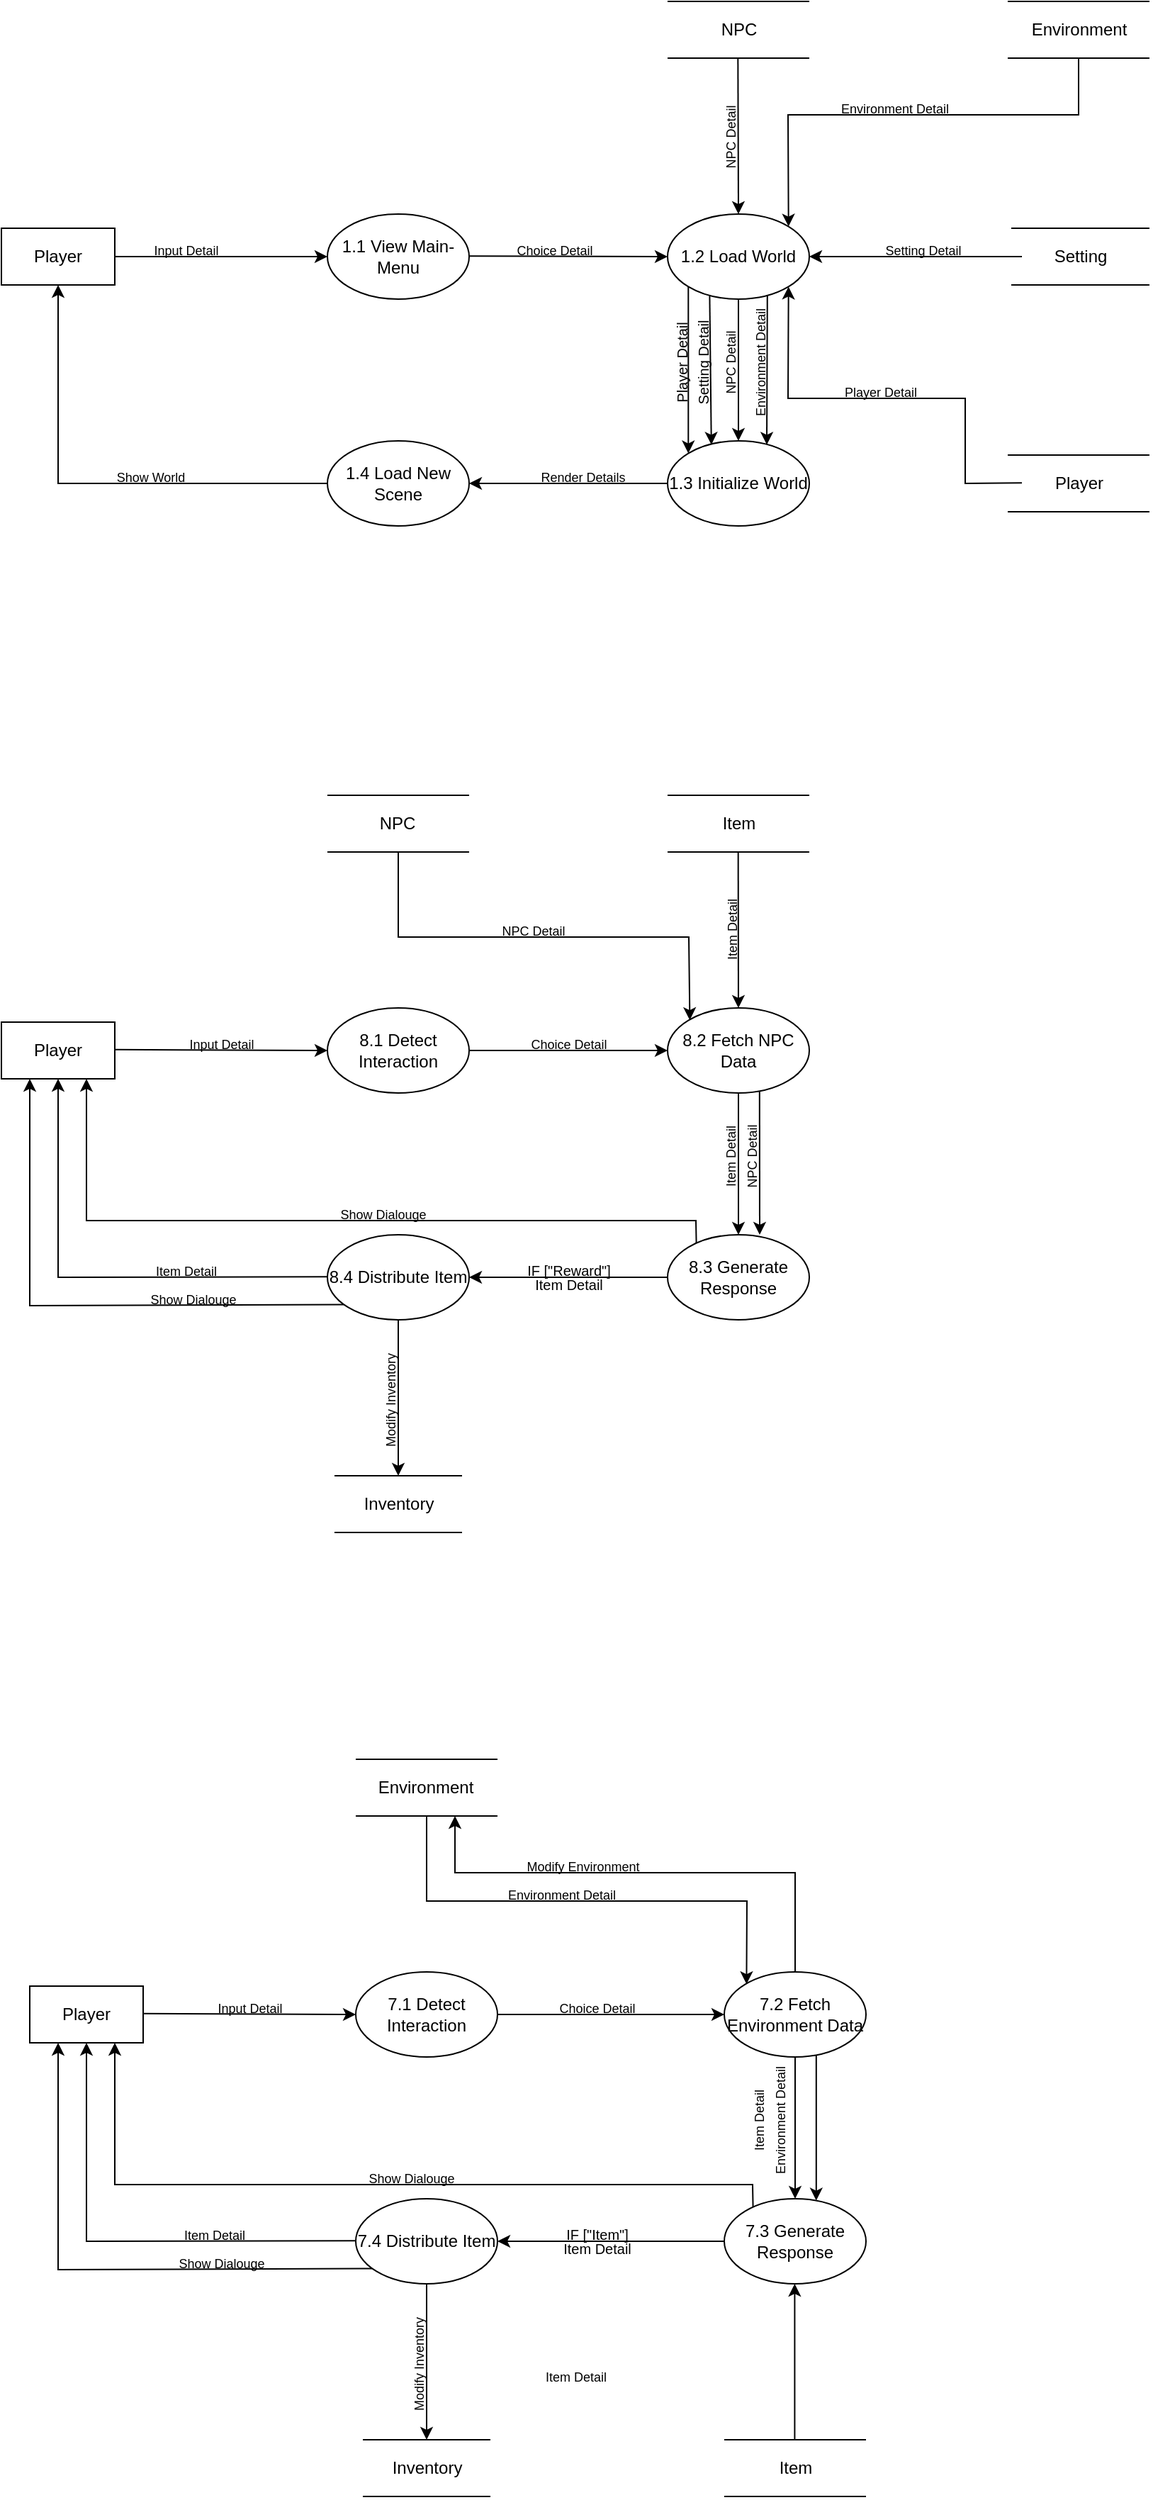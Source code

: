 <mxfile version="25.0.3">
  <diagram name="Page-1" id="H0CacbG_EedihhDtu6hH">
    <mxGraphModel dx="764" dy="408" grid="1" gridSize="10" guides="1" tooltips="1" connect="1" arrows="1" fold="1" page="1" pageScale="1" pageWidth="827" pageHeight="1169" math="0" shadow="0">
      <root>
        <mxCell id="0" />
        <mxCell id="1" parent="0" />
        <mxCell id="mNukyWY0nVPuf0ZmyYI_-1" value="1.1 View Main-Menu" style="ellipse;whiteSpace=wrap;html=1;" vertex="1" parent="1">
          <mxGeometry x="230" y="150" width="100" height="60" as="geometry" />
        </mxCell>
        <mxCell id="mNukyWY0nVPuf0ZmyYI_-2" value="Player" style="rounded=0;whiteSpace=wrap;html=1;" vertex="1" parent="1">
          <mxGeometry y="160" width="80" height="40" as="geometry" />
        </mxCell>
        <mxCell id="mNukyWY0nVPuf0ZmyYI_-3" value="1.2 Load World" style="ellipse;whiteSpace=wrap;html=1;" vertex="1" parent="1">
          <mxGeometry x="470" y="150" width="100" height="60" as="geometry" />
        </mxCell>
        <mxCell id="mNukyWY0nVPuf0ZmyYI_-4" value="1.4 Load New Scene" style="ellipse;whiteSpace=wrap;html=1;" vertex="1" parent="1">
          <mxGeometry x="230" y="310" width="100" height="60" as="geometry" />
        </mxCell>
        <mxCell id="mNukyWY0nVPuf0ZmyYI_-5" value="1.3 Initialize World" style="ellipse;whiteSpace=wrap;html=1;" vertex="1" parent="1">
          <mxGeometry x="470" y="310" width="100" height="60" as="geometry" />
        </mxCell>
        <mxCell id="mNukyWY0nVPuf0ZmyYI_-7" value="" style="endArrow=classic;html=1;rounded=0;entryX=0;entryY=0.5;entryDx=0;entryDy=0;exitX=1;exitY=0.5;exitDx=0;exitDy=0;" edge="1" parent="1" source="mNukyWY0nVPuf0ZmyYI_-2" target="mNukyWY0nVPuf0ZmyYI_-1">
          <mxGeometry width="50" height="50" relative="1" as="geometry">
            <mxPoint x="120" y="180" as="sourcePoint" />
            <mxPoint x="170" y="130" as="targetPoint" />
          </mxGeometry>
        </mxCell>
        <mxCell id="mNukyWY0nVPuf0ZmyYI_-8" value="" style="endArrow=classic;html=1;rounded=0;entryX=0;entryY=0.5;entryDx=0;entryDy=0;" edge="1" parent="1" target="mNukyWY0nVPuf0ZmyYI_-3">
          <mxGeometry width="50" height="50" relative="1" as="geometry">
            <mxPoint x="330" y="179.58" as="sourcePoint" />
            <mxPoint x="400" y="179.58" as="targetPoint" />
          </mxGeometry>
        </mxCell>
        <mxCell id="mNukyWY0nVPuf0ZmyYI_-9" value="" style="endArrow=classic;html=1;rounded=0;entryX=0.5;entryY=0;entryDx=0;entryDy=0;exitX=0.5;exitY=1;exitDx=0;exitDy=0;" edge="1" parent="1" source="mNukyWY0nVPuf0ZmyYI_-3" target="mNukyWY0nVPuf0ZmyYI_-5">
          <mxGeometry width="50" height="50" relative="1" as="geometry">
            <mxPoint x="510" y="280" as="sourcePoint" />
            <mxPoint x="650" y="280.42" as="targetPoint" />
          </mxGeometry>
        </mxCell>
        <mxCell id="mNukyWY0nVPuf0ZmyYI_-10" value="" style="endArrow=classic;html=1;rounded=0;entryX=1;entryY=0.5;entryDx=0;entryDy=0;exitX=0;exitY=0.5;exitDx=0;exitDy=0;" edge="1" parent="1" source="mNukyWY0nVPuf0ZmyYI_-5" target="mNukyWY0nVPuf0ZmyYI_-4">
          <mxGeometry width="50" height="50" relative="1" as="geometry">
            <mxPoint x="530" y="220" as="sourcePoint" />
            <mxPoint x="530" y="330" as="targetPoint" />
          </mxGeometry>
        </mxCell>
        <mxCell id="mNukyWY0nVPuf0ZmyYI_-11" value="8.1 Detect Interaction" style="ellipse;whiteSpace=wrap;html=1;" vertex="1" parent="1">
          <mxGeometry x="230" y="710" width="100" height="60" as="geometry" />
        </mxCell>
        <mxCell id="mNukyWY0nVPuf0ZmyYI_-12" value="8.2 Fetch NPC Data" style="ellipse;whiteSpace=wrap;html=1;" vertex="1" parent="1">
          <mxGeometry x="470" y="710" width="100" height="60" as="geometry" />
        </mxCell>
        <mxCell id="mNukyWY0nVPuf0ZmyYI_-13" value="8.3 Generate Response" style="ellipse;whiteSpace=wrap;html=1;" vertex="1" parent="1">
          <mxGeometry x="470" y="870" width="100" height="60" as="geometry" />
        </mxCell>
        <mxCell id="mNukyWY0nVPuf0ZmyYI_-14" value="8.4 Distribute Item" style="ellipse;whiteSpace=wrap;html=1;" vertex="1" parent="1">
          <mxGeometry x="230" y="870" width="100" height="60" as="geometry" />
        </mxCell>
        <mxCell id="mNukyWY0nVPuf0ZmyYI_-15" value="" style="endArrow=classic;html=1;rounded=0;entryX=0;entryY=0.5;entryDx=0;entryDy=0;" edge="1" parent="1" target="mNukyWY0nVPuf0ZmyYI_-12">
          <mxGeometry width="50" height="50" relative="1" as="geometry">
            <mxPoint x="330" y="740" as="sourcePoint" />
            <mxPoint x="380" y="690" as="targetPoint" />
          </mxGeometry>
        </mxCell>
        <mxCell id="mNukyWY0nVPuf0ZmyYI_-16" value="" style="endArrow=classic;html=1;rounded=0;entryX=1;entryY=0.5;entryDx=0;entryDy=0;exitX=0;exitY=0.5;exitDx=0;exitDy=0;" edge="1" parent="1" source="mNukyWY0nVPuf0ZmyYI_-13" target="mNukyWY0nVPuf0ZmyYI_-14">
          <mxGeometry width="50" height="50" relative="1" as="geometry">
            <mxPoint x="340" y="750" as="sourcePoint" />
            <mxPoint x="480" y="750" as="targetPoint" />
          </mxGeometry>
        </mxCell>
        <mxCell id="mNukyWY0nVPuf0ZmyYI_-17" value="" style="endArrow=classic;html=1;rounded=0;entryX=0.5;entryY=0;entryDx=0;entryDy=0;exitX=0.5;exitY=1;exitDx=0;exitDy=0;" edge="1" parent="1" source="mNukyWY0nVPuf0ZmyYI_-12" target="mNukyWY0nVPuf0ZmyYI_-13">
          <mxGeometry width="50" height="50" relative="1" as="geometry">
            <mxPoint x="480" y="910" as="sourcePoint" />
            <mxPoint x="340" y="910" as="targetPoint" />
          </mxGeometry>
        </mxCell>
        <mxCell id="mNukyWY0nVPuf0ZmyYI_-18" value="Player" style="rounded=0;whiteSpace=wrap;html=1;" vertex="1" parent="1">
          <mxGeometry y="720" width="80" height="40" as="geometry" />
        </mxCell>
        <mxCell id="mNukyWY0nVPuf0ZmyYI_-19" value="" style="endArrow=classic;html=1;rounded=0;entryX=0;entryY=0.5;entryDx=0;entryDy=0;exitX=1;exitY=0.5;exitDx=0;exitDy=0;" edge="1" parent="1" target="mNukyWY0nVPuf0ZmyYI_-11">
          <mxGeometry width="50" height="50" relative="1" as="geometry">
            <mxPoint x="80" y="739.41" as="sourcePoint" />
            <mxPoint x="190" y="739.41" as="targetPoint" />
          </mxGeometry>
        </mxCell>
        <mxCell id="mNukyWY0nVPuf0ZmyYI_-33" value="" style="group" vertex="1" connectable="0" parent="1">
          <mxGeometry x="712.5" y="160" width="97.5" height="40" as="geometry" />
        </mxCell>
        <mxCell id="mNukyWY0nVPuf0ZmyYI_-34" value="" style="endArrow=none;html=1;rounded=0;movable=1;resizable=1;rotatable=1;deletable=1;editable=1;locked=0;connectable=1;" edge="1" parent="mNukyWY0nVPuf0ZmyYI_-33">
          <mxGeometry width="50" height="50" relative="1" as="geometry">
            <mxPoint as="sourcePoint" />
            <mxPoint x="97.5" as="targetPoint" />
          </mxGeometry>
        </mxCell>
        <mxCell id="mNukyWY0nVPuf0ZmyYI_-35" value="" style="endArrow=none;html=1;rounded=0;movable=1;resizable=1;rotatable=1;deletable=1;editable=1;locked=0;connectable=1;" edge="1" parent="mNukyWY0nVPuf0ZmyYI_-33">
          <mxGeometry width="50" height="50" relative="1" as="geometry">
            <mxPoint y="40" as="sourcePoint" />
            <mxPoint x="97.5" y="40" as="targetPoint" />
          </mxGeometry>
        </mxCell>
        <mxCell id="mNukyWY0nVPuf0ZmyYI_-36" value="Setting" style="text;html=1;align=center;verticalAlign=middle;resizable=1;points=[];autosize=1;strokeColor=none;fillColor=none;movable=1;rotatable=1;deletable=1;editable=1;locked=0;connectable=1;" vertex="1" parent="mNukyWY0nVPuf0ZmyYI_-33">
          <mxGeometry x="17.704" y="5" width="61.579" height="30" as="geometry" />
        </mxCell>
        <mxCell id="mNukyWY0nVPuf0ZmyYI_-37" value="" style="endArrow=classic;html=1;rounded=0;entryX=1;entryY=0.5;entryDx=0;entryDy=0;" edge="1" parent="1" target="mNukyWY0nVPuf0ZmyYI_-3">
          <mxGeometry width="50" height="50" relative="1" as="geometry">
            <mxPoint x="720" y="180" as="sourcePoint" />
            <mxPoint x="740" y="230.5" as="targetPoint" />
          </mxGeometry>
        </mxCell>
        <mxCell id="mNukyWY0nVPuf0ZmyYI_-38" value="" style="group" vertex="1" connectable="0" parent="1">
          <mxGeometry x="470" width="100" height="40" as="geometry" />
        </mxCell>
        <mxCell id="mNukyWY0nVPuf0ZmyYI_-39" value="" style="endArrow=none;html=1;rounded=0;movable=1;resizable=1;rotatable=1;deletable=1;editable=1;locked=0;connectable=1;" edge="1" parent="mNukyWY0nVPuf0ZmyYI_-38">
          <mxGeometry width="50" height="50" relative="1" as="geometry">
            <mxPoint as="sourcePoint" />
            <mxPoint x="100" as="targetPoint" />
          </mxGeometry>
        </mxCell>
        <mxCell id="mNukyWY0nVPuf0ZmyYI_-40" value="" style="endArrow=none;html=1;rounded=0;movable=1;resizable=1;rotatable=1;deletable=1;editable=1;locked=0;connectable=1;" edge="1" parent="mNukyWY0nVPuf0ZmyYI_-38">
          <mxGeometry width="50" height="50" relative="1" as="geometry">
            <mxPoint y="40" as="sourcePoint" />
            <mxPoint x="100" y="40" as="targetPoint" />
          </mxGeometry>
        </mxCell>
        <mxCell id="mNukyWY0nVPuf0ZmyYI_-41" value="NPC" style="text;html=1;align=center;verticalAlign=middle;resizable=1;points=[];autosize=1;strokeColor=none;fillColor=none;movable=1;rotatable=1;deletable=1;editable=1;locked=0;connectable=1;" vertex="1" parent="mNukyWY0nVPuf0ZmyYI_-38">
          <mxGeometry x="23.421" y="5" width="52.632" height="30" as="geometry" />
        </mxCell>
        <mxCell id="mNukyWY0nVPuf0ZmyYI_-42" value="" style="endArrow=classic;html=1;rounded=0;entryX=0.5;entryY=0;entryDx=0;entryDy=0;exitX=0.5;exitY=1;exitDx=0;exitDy=0;" edge="1" parent="1" target="mNukyWY0nVPuf0ZmyYI_-3">
          <mxGeometry width="50" height="50" relative="1" as="geometry">
            <mxPoint x="519.66" y="40" as="sourcePoint" />
            <mxPoint x="519.66" y="140" as="targetPoint" />
          </mxGeometry>
        </mxCell>
        <mxCell id="mNukyWY0nVPuf0ZmyYI_-43" value="" style="group" vertex="1" connectable="0" parent="1">
          <mxGeometry x="710" width="100" height="40" as="geometry" />
        </mxCell>
        <mxCell id="mNukyWY0nVPuf0ZmyYI_-44" value="" style="endArrow=none;html=1;rounded=0;movable=1;resizable=1;rotatable=1;deletable=1;editable=1;locked=0;connectable=1;" edge="1" parent="mNukyWY0nVPuf0ZmyYI_-43">
          <mxGeometry width="50" height="50" relative="1" as="geometry">
            <mxPoint as="sourcePoint" />
            <mxPoint x="100" as="targetPoint" />
          </mxGeometry>
        </mxCell>
        <mxCell id="mNukyWY0nVPuf0ZmyYI_-45" value="" style="endArrow=none;html=1;rounded=0;movable=1;resizable=1;rotatable=1;deletable=1;editable=1;locked=0;connectable=1;" edge="1" parent="mNukyWY0nVPuf0ZmyYI_-43">
          <mxGeometry width="50" height="50" relative="1" as="geometry">
            <mxPoint y="40" as="sourcePoint" />
            <mxPoint x="100" y="40" as="targetPoint" />
          </mxGeometry>
        </mxCell>
        <mxCell id="mNukyWY0nVPuf0ZmyYI_-46" value="Environment" style="text;html=1;align=center;verticalAlign=middle;resizable=1;points=[];autosize=1;strokeColor=none;fillColor=none;movable=1;rotatable=1;deletable=1;editable=1;locked=0;connectable=1;" vertex="1" parent="mNukyWY0nVPuf0ZmyYI_-43">
          <mxGeometry x="2.368" y="5" width="94.737" height="30" as="geometry" />
        </mxCell>
        <mxCell id="mNukyWY0nVPuf0ZmyYI_-47" value="" style="endArrow=classic;html=1;rounded=0;entryX=1;entryY=0;entryDx=0;entryDy=0;" edge="1" parent="1" target="mNukyWY0nVPuf0ZmyYI_-3">
          <mxGeometry width="50" height="50" relative="1" as="geometry">
            <mxPoint x="760" y="40" as="sourcePoint" />
            <mxPoint x="650.34" y="160" as="targetPoint" />
            <Array as="points">
              <mxPoint x="760" y="80" />
              <mxPoint x="555" y="80" />
            </Array>
          </mxGeometry>
        </mxCell>
        <mxCell id="mNukyWY0nVPuf0ZmyYI_-48" value="" style="group" vertex="1" connectable="0" parent="1">
          <mxGeometry x="710" y="320" width="100" height="40" as="geometry" />
        </mxCell>
        <mxCell id="mNukyWY0nVPuf0ZmyYI_-49" value="" style="endArrow=none;html=1;rounded=0;movable=1;resizable=1;rotatable=1;deletable=1;editable=1;locked=0;connectable=1;" edge="1" parent="mNukyWY0nVPuf0ZmyYI_-48">
          <mxGeometry width="50" height="50" relative="1" as="geometry">
            <mxPoint as="sourcePoint" />
            <mxPoint x="100" as="targetPoint" />
          </mxGeometry>
        </mxCell>
        <mxCell id="mNukyWY0nVPuf0ZmyYI_-50" value="" style="endArrow=none;html=1;rounded=0;movable=1;resizable=1;rotatable=1;deletable=1;editable=1;locked=0;connectable=1;" edge="1" parent="mNukyWY0nVPuf0ZmyYI_-48">
          <mxGeometry width="50" height="50" relative="1" as="geometry">
            <mxPoint y="40" as="sourcePoint" />
            <mxPoint x="100" y="40" as="targetPoint" />
          </mxGeometry>
        </mxCell>
        <mxCell id="mNukyWY0nVPuf0ZmyYI_-51" value="Player" style="text;html=1;align=center;verticalAlign=middle;resizable=1;points=[];autosize=1;strokeColor=none;fillColor=none;movable=1;rotatable=1;deletable=1;editable=1;locked=0;connectable=1;" vertex="1" parent="mNukyWY0nVPuf0ZmyYI_-48">
          <mxGeometry x="18.158" y="5" width="63.158" height="30" as="geometry" />
        </mxCell>
        <mxCell id="mNukyWY0nVPuf0ZmyYI_-56" value="" style="endArrow=classic;html=1;rounded=0;entryX=1;entryY=1;entryDx=0;entryDy=0;" edge="1" parent="1" target="mNukyWY0nVPuf0ZmyYI_-3">
          <mxGeometry width="50" height="50" relative="1" as="geometry">
            <mxPoint x="720" y="339.57" as="sourcePoint" />
            <mxPoint x="570" y="339.57" as="targetPoint" />
            <Array as="points">
              <mxPoint x="680" y="340" />
              <mxPoint x="680" y="280" />
              <mxPoint x="555" y="280" />
            </Array>
          </mxGeometry>
        </mxCell>
        <mxCell id="mNukyWY0nVPuf0ZmyYI_-62" value="&lt;font style=&quot;font-size: 9px;&quot;&gt;Input Detail&lt;/font&gt;" style="text;html=1;align=center;verticalAlign=middle;resizable=0;points=[];autosize=1;strokeColor=none;fillColor=none;" vertex="1" parent="1">
          <mxGeometry x="95" y="160" width="70" height="30" as="geometry" />
        </mxCell>
        <mxCell id="mNukyWY0nVPuf0ZmyYI_-63" value="&lt;font style=&quot;font-size: 9px;&quot;&gt;Choice Detail&lt;/font&gt;" style="text;html=1;align=center;verticalAlign=middle;resizable=0;points=[];autosize=1;strokeColor=none;fillColor=none;" vertex="1" parent="1">
          <mxGeometry x="350" y="160" width="80" height="30" as="geometry" />
        </mxCell>
        <mxCell id="mNukyWY0nVPuf0ZmyYI_-65" value="&lt;font style=&quot;font-size: 9px;&quot;&gt;NPC Detail&lt;/font&gt;" style="text;html=1;align=center;verticalAlign=middle;resizable=0;points=[];autosize=1;strokeColor=none;fillColor=none;rotation=-90;" vertex="1" parent="1">
          <mxGeometry x="479" y="81" width="70" height="30" as="geometry" />
        </mxCell>
        <mxCell id="mNukyWY0nVPuf0ZmyYI_-66" value="&lt;font style=&quot;font-size: 9px;&quot;&gt;Environment Detail&lt;/font&gt;" style="text;html=1;align=center;verticalAlign=middle;resizable=0;points=[];autosize=1;strokeColor=none;fillColor=none;" vertex="1" parent="1">
          <mxGeometry x="580" y="60" width="100" height="30" as="geometry" />
        </mxCell>
        <mxCell id="mNukyWY0nVPuf0ZmyYI_-68" value="&lt;font style=&quot;font-size: 9px;&quot;&gt;Setting Detail&lt;/font&gt;" style="text;html=1;align=center;verticalAlign=middle;resizable=0;points=[];autosize=1;strokeColor=none;fillColor=none;" vertex="1" parent="1">
          <mxGeometry x="610" y="160" width="80" height="30" as="geometry" />
        </mxCell>
        <mxCell id="mNukyWY0nVPuf0ZmyYI_-69" value="&lt;font style=&quot;font-size: 9px;&quot;&gt;Player Detail&lt;/font&gt;" style="text;html=1;align=center;verticalAlign=middle;resizable=0;points=[];autosize=1;strokeColor=none;fillColor=none;" vertex="1" parent="1">
          <mxGeometry x="585" y="260" width="70" height="30" as="geometry" />
        </mxCell>
        <mxCell id="mNukyWY0nVPuf0ZmyYI_-71" value="&lt;font style=&quot;font-size: 9px;&quot;&gt;NPC Detail&lt;/font&gt;" style="text;html=1;align=center;verticalAlign=middle;resizable=0;points=[];autosize=1;strokeColor=none;fillColor=none;rotation=-90;" vertex="1" parent="1">
          <mxGeometry x="479" y="240" width="70" height="30" as="geometry" />
        </mxCell>
        <mxCell id="mNukyWY0nVPuf0ZmyYI_-72" value="" style="endArrow=classic;html=1;rounded=0;entryX=0.7;entryY=0.045;entryDx=0;entryDy=0;entryPerimeter=0;exitX=0.704;exitY=0.955;exitDx=0;exitDy=0;exitPerimeter=0;" edge="1" parent="1" source="mNukyWY0nVPuf0ZmyYI_-3" target="mNukyWY0nVPuf0ZmyYI_-5">
          <mxGeometry width="50" height="50" relative="1" as="geometry">
            <mxPoint x="540" y="210" as="sourcePoint" />
            <mxPoint x="540" y="310" as="targetPoint" />
          </mxGeometry>
        </mxCell>
        <mxCell id="mNukyWY0nVPuf0ZmyYI_-73" value="&lt;font style=&quot;font-size: 9px;&quot;&gt;Environment Detail&lt;/font&gt;" style="text;html=1;align=center;verticalAlign=middle;resizable=0;points=[];autosize=1;strokeColor=none;fillColor=none;rotation=-90;" vertex="1" parent="1">
          <mxGeometry x="485" y="240" width="100" height="30" as="geometry" />
        </mxCell>
        <mxCell id="mNukyWY0nVPuf0ZmyYI_-74" value="" style="endArrow=classic;html=1;rounded=0;exitX=0.297;exitY=0.962;exitDx=0;exitDy=0;exitPerimeter=0;entryX=0.309;entryY=0.045;entryDx=0;entryDy=0;entryPerimeter=0;" edge="1" parent="1" source="mNukyWY0nVPuf0ZmyYI_-3" target="mNukyWY0nVPuf0ZmyYI_-5">
          <mxGeometry width="50" height="50" relative="1" as="geometry">
            <mxPoint x="500" y="210" as="sourcePoint" />
            <mxPoint x="500" y="310" as="targetPoint" />
          </mxGeometry>
        </mxCell>
        <mxCell id="mNukyWY0nVPuf0ZmyYI_-75" value="&lt;font size=&quot;1&quot;&gt;Setting Detail&lt;/font&gt;" style="text;html=1;align=center;verticalAlign=middle;resizable=0;points=[];autosize=1;strokeColor=none;fillColor=none;rotation=-90;" vertex="1" parent="1">
          <mxGeometry x="455" y="240" width="80" height="30" as="geometry" />
        </mxCell>
        <mxCell id="mNukyWY0nVPuf0ZmyYI_-79" value="" style="endArrow=classic;html=1;rounded=0;exitX=0;exitY=1;exitDx=0;exitDy=0;entryX=0;entryY=0;entryDx=0;entryDy=0;" edge="1" parent="1" source="mNukyWY0nVPuf0ZmyYI_-3" target="mNukyWY0nVPuf0ZmyYI_-5">
          <mxGeometry width="50" height="50" relative="1" as="geometry">
            <mxPoint x="485" y="210" as="sourcePoint" />
            <mxPoint x="485" y="320" as="targetPoint" />
          </mxGeometry>
        </mxCell>
        <mxCell id="mNukyWY0nVPuf0ZmyYI_-82" value="&lt;font size=&quot;1&quot;&gt;Player Detail&lt;/font&gt;" style="text;html=1;align=center;verticalAlign=middle;resizable=0;points=[];autosize=1;strokeColor=none;fillColor=none;rotation=-90;" vertex="1" parent="1">
          <mxGeometry x="440" y="240" width="80" height="30" as="geometry" />
        </mxCell>
        <mxCell id="mNukyWY0nVPuf0ZmyYI_-83" value="" style="endArrow=classic;html=1;rounded=0;entryX=0.5;entryY=1;entryDx=0;entryDy=0;exitX=0;exitY=0.5;exitDx=0;exitDy=0;" edge="1" parent="1" source="mNukyWY0nVPuf0ZmyYI_-4" target="mNukyWY0nVPuf0ZmyYI_-2">
          <mxGeometry width="50" height="50" relative="1" as="geometry">
            <mxPoint x="190" y="339.58" as="sourcePoint" />
            <mxPoint x="50" y="339.58" as="targetPoint" />
            <Array as="points">
              <mxPoint x="40" y="340" />
            </Array>
          </mxGeometry>
        </mxCell>
        <mxCell id="mNukyWY0nVPuf0ZmyYI_-84" value="&lt;font style=&quot;font-size: 9px;&quot;&gt;Show World&lt;/font&gt;" style="text;html=1;align=center;verticalAlign=middle;resizable=0;points=[];autosize=1;strokeColor=none;fillColor=none;" vertex="1" parent="1">
          <mxGeometry x="70" y="320" width="70" height="30" as="geometry" />
        </mxCell>
        <mxCell id="mNukyWY0nVPuf0ZmyYI_-86" value="&lt;font style=&quot;font-size: 9px;&quot;&gt;Render Details&lt;/font&gt;" style="text;html=1;align=center;verticalAlign=middle;resizable=0;points=[];autosize=1;strokeColor=none;fillColor=none;" vertex="1" parent="1">
          <mxGeometry x="370" y="320" width="80" height="30" as="geometry" />
        </mxCell>
        <mxCell id="mNukyWY0nVPuf0ZmyYI_-87" value="" style="group" vertex="1" connectable="0" parent="1">
          <mxGeometry x="230" y="560" width="100" height="40" as="geometry" />
        </mxCell>
        <mxCell id="mNukyWY0nVPuf0ZmyYI_-88" value="" style="endArrow=none;html=1;rounded=0;movable=1;resizable=1;rotatable=1;deletable=1;editable=1;locked=0;connectable=1;" edge="1" parent="mNukyWY0nVPuf0ZmyYI_-87">
          <mxGeometry width="50" height="50" relative="1" as="geometry">
            <mxPoint as="sourcePoint" />
            <mxPoint x="100" as="targetPoint" />
          </mxGeometry>
        </mxCell>
        <mxCell id="mNukyWY0nVPuf0ZmyYI_-89" value="" style="endArrow=none;html=1;rounded=0;movable=1;resizable=1;rotatable=1;deletable=1;editable=1;locked=0;connectable=1;" edge="1" parent="mNukyWY0nVPuf0ZmyYI_-87">
          <mxGeometry width="50" height="50" relative="1" as="geometry">
            <mxPoint y="40" as="sourcePoint" />
            <mxPoint x="100" y="40" as="targetPoint" />
          </mxGeometry>
        </mxCell>
        <mxCell id="mNukyWY0nVPuf0ZmyYI_-90" value="NPC" style="text;html=1;align=center;verticalAlign=middle;resizable=1;points=[];autosize=1;strokeColor=none;fillColor=none;movable=1;rotatable=1;deletable=1;editable=1;locked=0;connectable=1;" vertex="1" parent="mNukyWY0nVPuf0ZmyYI_-87">
          <mxGeometry x="24.421" y="5" width="50" height="30" as="geometry" />
        </mxCell>
        <mxCell id="mNukyWY0nVPuf0ZmyYI_-91" value="" style="group" vertex="1" connectable="0" parent="1">
          <mxGeometry x="470" y="560" width="100" height="40" as="geometry" />
        </mxCell>
        <mxCell id="mNukyWY0nVPuf0ZmyYI_-92" value="" style="endArrow=none;html=1;rounded=0;movable=1;resizable=1;rotatable=1;deletable=1;editable=1;locked=0;connectable=1;" edge="1" parent="mNukyWY0nVPuf0ZmyYI_-91">
          <mxGeometry width="50" height="50" relative="1" as="geometry">
            <mxPoint as="sourcePoint" />
            <mxPoint x="100" as="targetPoint" />
          </mxGeometry>
        </mxCell>
        <mxCell id="mNukyWY0nVPuf0ZmyYI_-93" value="" style="endArrow=none;html=1;rounded=0;movable=1;resizable=1;rotatable=1;deletable=1;editable=1;locked=0;connectable=1;" edge="1" parent="mNukyWY0nVPuf0ZmyYI_-91">
          <mxGeometry width="50" height="50" relative="1" as="geometry">
            <mxPoint y="40" as="sourcePoint" />
            <mxPoint x="100" y="40" as="targetPoint" />
          </mxGeometry>
        </mxCell>
        <mxCell id="mNukyWY0nVPuf0ZmyYI_-94" value="Item" style="text;html=1;align=center;verticalAlign=middle;resizable=1;points=[];autosize=1;strokeColor=none;fillColor=none;movable=1;rotatable=1;deletable=1;editable=1;locked=0;connectable=1;" vertex="1" parent="mNukyWY0nVPuf0ZmyYI_-91">
          <mxGeometry x="23.421" y="5" width="52.632" height="30" as="geometry" />
        </mxCell>
        <mxCell id="mNukyWY0nVPuf0ZmyYI_-95" value="" style="group" vertex="1" connectable="0" parent="1">
          <mxGeometry x="235" y="1040" width="90" height="40" as="geometry" />
        </mxCell>
        <mxCell id="mNukyWY0nVPuf0ZmyYI_-96" value="" style="endArrow=none;html=1;rounded=0;movable=1;resizable=1;rotatable=1;deletable=1;editable=1;locked=0;connectable=1;" edge="1" parent="mNukyWY0nVPuf0ZmyYI_-95">
          <mxGeometry width="50" height="50" relative="1" as="geometry">
            <mxPoint as="sourcePoint" />
            <mxPoint x="90" as="targetPoint" />
          </mxGeometry>
        </mxCell>
        <mxCell id="mNukyWY0nVPuf0ZmyYI_-97" value="" style="endArrow=none;html=1;rounded=0;movable=1;resizable=1;rotatable=1;deletable=1;editable=1;locked=0;connectable=1;" edge="1" parent="mNukyWY0nVPuf0ZmyYI_-95">
          <mxGeometry width="50" height="50" relative="1" as="geometry">
            <mxPoint y="40" as="sourcePoint" />
            <mxPoint x="90" y="40" as="targetPoint" />
          </mxGeometry>
        </mxCell>
        <mxCell id="mNukyWY0nVPuf0ZmyYI_-98" value="Inventory" style="text;html=1;align=center;verticalAlign=middle;resizable=1;points=[];autosize=1;strokeColor=none;fillColor=none;movable=1;rotatable=1;deletable=1;editable=1;locked=0;connectable=1;" vertex="1" parent="mNukyWY0nVPuf0ZmyYI_-95">
          <mxGeometry x="10.079" y="5" width="70" height="30" as="geometry" />
        </mxCell>
        <mxCell id="mNukyWY0nVPuf0ZmyYI_-99" value="&lt;font style=&quot;font-size: 9px;&quot;&gt;Input Detail&lt;/font&gt;" style="text;html=1;align=center;verticalAlign=middle;resizable=0;points=[];autosize=1;strokeColor=none;fillColor=none;" vertex="1" parent="1">
          <mxGeometry x="120" y="720" width="70" height="30" as="geometry" />
        </mxCell>
        <mxCell id="mNukyWY0nVPuf0ZmyYI_-100" value="" style="endArrow=classic;html=1;rounded=0;entryX=0.157;entryY=0.143;entryDx=0;entryDy=0;entryPerimeter=0;" edge="1" parent="1" target="mNukyWY0nVPuf0ZmyYI_-12">
          <mxGeometry width="50" height="50" relative="1" as="geometry">
            <mxPoint x="280" y="600" as="sourcePoint" />
            <mxPoint x="490" y="710" as="targetPoint" />
            <Array as="points">
              <mxPoint x="280" y="660" />
              <mxPoint x="485" y="660" />
            </Array>
          </mxGeometry>
        </mxCell>
        <mxCell id="mNukyWY0nVPuf0ZmyYI_-101" value="" style="endArrow=classic;html=1;rounded=0;entryX=0.5;entryY=0;entryDx=0;entryDy=0;exitX=0.5;exitY=1;exitDx=0;exitDy=0;" edge="1" parent="1" target="mNukyWY0nVPuf0ZmyYI_-12">
          <mxGeometry width="50" height="50" relative="1" as="geometry">
            <mxPoint x="519.83" y="600" as="sourcePoint" />
            <mxPoint x="519.83" y="700" as="targetPoint" />
          </mxGeometry>
        </mxCell>
        <mxCell id="mNukyWY0nVPuf0ZmyYI_-102" value="&lt;font style=&quot;font-size: 9px;&quot;&gt;NPC Detail&lt;/font&gt;" style="text;html=1;align=center;verticalAlign=middle;resizable=0;points=[];autosize=1;strokeColor=none;fillColor=none;" vertex="1" parent="1">
          <mxGeometry x="340" y="640" width="70" height="30" as="geometry" />
        </mxCell>
        <mxCell id="mNukyWY0nVPuf0ZmyYI_-103" value="&lt;font style=&quot;font-size: 9px;&quot;&gt;Item Detail&lt;/font&gt;" style="text;html=1;align=center;verticalAlign=middle;resizable=0;points=[];autosize=1;strokeColor=none;fillColor=none;rotation=-90;" vertex="1" parent="1">
          <mxGeometry x="480" y="640" width="70" height="30" as="geometry" />
        </mxCell>
        <mxCell id="mNukyWY0nVPuf0ZmyYI_-108" value="" style="endArrow=classic;html=1;rounded=0;entryX=0.5;entryY=1;entryDx=0;entryDy=0;exitX=0;exitY=0.5;exitDx=0;exitDy=0;" edge="1" parent="1" target="mNukyWY0nVPuf0ZmyYI_-18">
          <mxGeometry width="50" height="50" relative="1" as="geometry">
            <mxPoint x="230" y="899.66" as="sourcePoint" />
            <mxPoint x="90" y="899.66" as="targetPoint" />
            <Array as="points">
              <mxPoint x="40" y="900" />
            </Array>
          </mxGeometry>
        </mxCell>
        <mxCell id="mNukyWY0nVPuf0ZmyYI_-110" value="&lt;font style=&quot;font-size: 9px;&quot;&gt;Choice Detail&lt;/font&gt;" style="text;html=1;align=center;verticalAlign=middle;resizable=0;points=[];autosize=1;strokeColor=none;fillColor=none;" vertex="1" parent="1">
          <mxGeometry x="360" y="720" width="80" height="30" as="geometry" />
        </mxCell>
        <mxCell id="mNukyWY0nVPuf0ZmyYI_-111" value="&lt;font style=&quot;font-size: 9px;&quot;&gt;Item Detail&lt;/font&gt;" style="text;html=1;align=center;verticalAlign=middle;resizable=0;points=[];autosize=1;strokeColor=none;fillColor=none;rotation=-90;" vertex="1" parent="1">
          <mxGeometry x="479" y="800" width="70" height="30" as="geometry" />
        </mxCell>
        <mxCell id="mNukyWY0nVPuf0ZmyYI_-112" value="" style="endArrow=classic;html=1;rounded=0;entryX=0.5;entryY=0;entryDx=0;entryDy=0;exitX=0.649;exitY=0.98;exitDx=0;exitDy=0;exitPerimeter=0;" edge="1" parent="1" source="mNukyWY0nVPuf0ZmyYI_-12">
          <mxGeometry width="50" height="50" relative="1" as="geometry">
            <mxPoint x="535" y="770" as="sourcePoint" />
            <mxPoint x="535" y="870" as="targetPoint" />
          </mxGeometry>
        </mxCell>
        <mxCell id="mNukyWY0nVPuf0ZmyYI_-113" value="&lt;font style=&quot;font-size: 9px;&quot;&gt;NPC Detail&lt;/font&gt;" style="text;html=1;align=center;verticalAlign=middle;resizable=0;points=[];autosize=1;strokeColor=none;fillColor=none;rotation=-90;" vertex="1" parent="1">
          <mxGeometry x="494" y="800" width="70" height="30" as="geometry" />
        </mxCell>
        <mxCell id="mNukyWY0nVPuf0ZmyYI_-114" value="&lt;font size=&quot;1&quot;&gt;IF [&quot;Reward&quot;]&lt;/font&gt;" style="text;html=1;align=center;verticalAlign=middle;resizable=0;points=[];autosize=1;strokeColor=none;fillColor=none;" vertex="1" parent="1">
          <mxGeometry x="360" y="880" width="80" height="30" as="geometry" />
        </mxCell>
        <mxCell id="mNukyWY0nVPuf0ZmyYI_-115" value="&lt;font style=&quot;font-size: 9px;&quot;&gt;Modify Inventory&lt;/font&gt;" style="text;html=1;align=center;verticalAlign=middle;resizable=0;points=[];autosize=1;strokeColor=none;fillColor=none;rotation=-90;" vertex="1" parent="1">
          <mxGeometry x="229" y="972" width="90" height="30" as="geometry" />
        </mxCell>
        <mxCell id="mNukyWY0nVPuf0ZmyYI_-116" value="&lt;font style=&quot;font-size: 9px;&quot;&gt;Item Detail&lt;/font&gt;" style="text;html=1;align=center;verticalAlign=middle;resizable=0;points=[];autosize=1;strokeColor=none;fillColor=none;" vertex="1" parent="1">
          <mxGeometry x="95" y="880" width="70" height="30" as="geometry" />
        </mxCell>
        <mxCell id="mNukyWY0nVPuf0ZmyYI_-117" value="" style="endArrow=classic;html=1;rounded=0;entryX=0.5;entryY=1;entryDx=0;entryDy=0;exitX=0.203;exitY=0.097;exitDx=0;exitDy=0;exitPerimeter=0;" edge="1" parent="1" source="mNukyWY0nVPuf0ZmyYI_-13">
          <mxGeometry width="50" height="50" relative="1" as="geometry">
            <mxPoint x="250" y="899.66" as="sourcePoint" />
            <mxPoint x="60" y="760" as="targetPoint" />
            <Array as="points">
              <mxPoint x="490" y="860" />
              <mxPoint x="60" y="860" />
            </Array>
          </mxGeometry>
        </mxCell>
        <mxCell id="mNukyWY0nVPuf0ZmyYI_-119" value="&lt;font style=&quot;font-size: 9px;&quot;&gt;Show Dialouge&lt;/font&gt;" style="text;html=1;align=center;verticalAlign=middle;resizable=0;points=[];autosize=1;strokeColor=none;fillColor=none;" vertex="1" parent="1">
          <mxGeometry x="229" y="840" width="80" height="30" as="geometry" />
        </mxCell>
        <mxCell id="mNukyWY0nVPuf0ZmyYI_-121" value="" style="endArrow=classic;html=1;rounded=0;entryX=0.25;entryY=1;entryDx=0;entryDy=0;exitX=0.114;exitY=0.821;exitDx=0;exitDy=0;exitPerimeter=0;" edge="1" parent="1" source="mNukyWY0nVPuf0ZmyYI_-14" target="mNukyWY0nVPuf0ZmyYI_-18">
          <mxGeometry width="50" height="50" relative="1" as="geometry">
            <mxPoint x="230" y="909.66" as="sourcePoint" />
            <mxPoint x="40" y="770" as="targetPoint" />
            <Array as="points">
              <mxPoint x="20" y="920" />
            </Array>
          </mxGeometry>
        </mxCell>
        <mxCell id="mNukyWY0nVPuf0ZmyYI_-122" value="&lt;font style=&quot;font-size: 9px;&quot;&gt;Show Dialouge&lt;/font&gt;" style="text;html=1;align=center;verticalAlign=middle;resizable=0;points=[];autosize=1;strokeColor=none;fillColor=none;" vertex="1" parent="1">
          <mxGeometry x="95" y="900" width="80" height="30" as="geometry" />
        </mxCell>
        <mxCell id="mNukyWY0nVPuf0ZmyYI_-123" value="" style="endArrow=classic;html=1;rounded=0;exitX=0.5;exitY=1;exitDx=0;exitDy=0;" edge="1" parent="1" source="mNukyWY0nVPuf0ZmyYI_-14">
          <mxGeometry width="50" height="50" relative="1" as="geometry">
            <mxPoint x="290" y="1050" as="sourcePoint" />
            <mxPoint x="280" y="1040" as="targetPoint" />
          </mxGeometry>
        </mxCell>
        <mxCell id="mNukyWY0nVPuf0ZmyYI_-124" value="&lt;font size=&quot;1&quot;&gt;Item Detail&lt;/font&gt;" style="text;html=1;align=center;verticalAlign=middle;resizable=0;points=[];autosize=1;strokeColor=none;fillColor=none;" vertex="1" parent="1">
          <mxGeometry x="365" y="890" width="70" height="30" as="geometry" />
        </mxCell>
        <mxCell id="mNukyWY0nVPuf0ZmyYI_-174" value="7.1 Detect Interaction" style="ellipse;whiteSpace=wrap;html=1;" vertex="1" parent="1">
          <mxGeometry x="250" y="1390" width="100" height="60" as="geometry" />
        </mxCell>
        <mxCell id="mNukyWY0nVPuf0ZmyYI_-175" value="7.2 Fetch Environment Data" style="ellipse;whiteSpace=wrap;html=1;" vertex="1" parent="1">
          <mxGeometry x="510" y="1390" width="100" height="60" as="geometry" />
        </mxCell>
        <mxCell id="mNukyWY0nVPuf0ZmyYI_-176" value="7.3 Generate Response" style="ellipse;whiteSpace=wrap;html=1;" vertex="1" parent="1">
          <mxGeometry x="510" y="1550" width="100" height="60" as="geometry" />
        </mxCell>
        <mxCell id="mNukyWY0nVPuf0ZmyYI_-177" value="7.4 Distribute Item" style="ellipse;whiteSpace=wrap;html=1;" vertex="1" parent="1">
          <mxGeometry x="250" y="1550" width="100" height="60" as="geometry" />
        </mxCell>
        <mxCell id="mNukyWY0nVPuf0ZmyYI_-178" value="" style="endArrow=classic;html=1;rounded=0;entryX=0;entryY=0.5;entryDx=0;entryDy=0;" edge="1" parent="1" target="mNukyWY0nVPuf0ZmyYI_-175">
          <mxGeometry width="50" height="50" relative="1" as="geometry">
            <mxPoint x="350" y="1420" as="sourcePoint" />
            <mxPoint x="400" y="1370" as="targetPoint" />
          </mxGeometry>
        </mxCell>
        <mxCell id="mNukyWY0nVPuf0ZmyYI_-179" value="" style="endArrow=classic;html=1;rounded=0;entryX=1;entryY=0.5;entryDx=0;entryDy=0;exitX=0;exitY=0.5;exitDx=0;exitDy=0;" edge="1" parent="1" source="mNukyWY0nVPuf0ZmyYI_-176" target="mNukyWY0nVPuf0ZmyYI_-177">
          <mxGeometry width="50" height="50" relative="1" as="geometry">
            <mxPoint x="360" y="1430" as="sourcePoint" />
            <mxPoint x="500" y="1430" as="targetPoint" />
          </mxGeometry>
        </mxCell>
        <mxCell id="mNukyWY0nVPuf0ZmyYI_-180" value="" style="endArrow=classic;html=1;rounded=0;entryX=0.5;entryY=0;entryDx=0;entryDy=0;exitX=0.5;exitY=1;exitDx=0;exitDy=0;" edge="1" parent="1" source="mNukyWY0nVPuf0ZmyYI_-175" target="mNukyWY0nVPuf0ZmyYI_-176">
          <mxGeometry width="50" height="50" relative="1" as="geometry">
            <mxPoint x="500" y="1590" as="sourcePoint" />
            <mxPoint x="360" y="1590" as="targetPoint" />
          </mxGeometry>
        </mxCell>
        <mxCell id="mNukyWY0nVPuf0ZmyYI_-181" value="Player" style="rounded=0;whiteSpace=wrap;html=1;" vertex="1" parent="1">
          <mxGeometry x="20" y="1400" width="80" height="40" as="geometry" />
        </mxCell>
        <mxCell id="mNukyWY0nVPuf0ZmyYI_-182" value="" style="endArrow=classic;html=1;rounded=0;entryX=0;entryY=0.5;entryDx=0;entryDy=0;exitX=1;exitY=0.5;exitDx=0;exitDy=0;" edge="1" parent="1" target="mNukyWY0nVPuf0ZmyYI_-174">
          <mxGeometry width="50" height="50" relative="1" as="geometry">
            <mxPoint x="100" y="1419.41" as="sourcePoint" />
            <mxPoint x="210" y="1419.41" as="targetPoint" />
          </mxGeometry>
        </mxCell>
        <mxCell id="mNukyWY0nVPuf0ZmyYI_-183" value="" style="group" vertex="1" connectable="0" parent="1">
          <mxGeometry x="250" y="1240" width="100" height="40" as="geometry" />
        </mxCell>
        <mxCell id="mNukyWY0nVPuf0ZmyYI_-184" value="" style="endArrow=none;html=1;rounded=0;movable=1;resizable=1;rotatable=1;deletable=1;editable=1;locked=0;connectable=1;" edge="1" parent="mNukyWY0nVPuf0ZmyYI_-183">
          <mxGeometry width="50" height="50" relative="1" as="geometry">
            <mxPoint as="sourcePoint" />
            <mxPoint x="100" as="targetPoint" />
          </mxGeometry>
        </mxCell>
        <mxCell id="mNukyWY0nVPuf0ZmyYI_-185" value="" style="endArrow=none;html=1;rounded=0;movable=1;resizable=1;rotatable=1;deletable=1;editable=1;locked=0;connectable=1;" edge="1" parent="mNukyWY0nVPuf0ZmyYI_-183">
          <mxGeometry width="50" height="50" relative="1" as="geometry">
            <mxPoint y="40" as="sourcePoint" />
            <mxPoint x="100" y="40" as="targetPoint" />
          </mxGeometry>
        </mxCell>
        <mxCell id="mNukyWY0nVPuf0ZmyYI_-186" value="Environment" style="text;html=1;align=center;verticalAlign=middle;resizable=1;points=[];autosize=1;strokeColor=none;fillColor=none;movable=1;rotatable=1;deletable=1;editable=1;locked=0;connectable=1;" vertex="1" parent="mNukyWY0nVPuf0ZmyYI_-183">
          <mxGeometry x="4.421" y="5" width="90" height="30" as="geometry" />
        </mxCell>
        <mxCell id="mNukyWY0nVPuf0ZmyYI_-187" value="" style="group" vertex="1" connectable="0" parent="1">
          <mxGeometry x="510" y="1720" width="100" height="40" as="geometry" />
        </mxCell>
        <mxCell id="mNukyWY0nVPuf0ZmyYI_-188" value="" style="endArrow=none;html=1;rounded=0;movable=1;resizable=1;rotatable=1;deletable=1;editable=1;locked=0;connectable=1;" edge="1" parent="mNukyWY0nVPuf0ZmyYI_-187">
          <mxGeometry width="50" height="50" relative="1" as="geometry">
            <mxPoint as="sourcePoint" />
            <mxPoint x="100" as="targetPoint" />
          </mxGeometry>
        </mxCell>
        <mxCell id="mNukyWY0nVPuf0ZmyYI_-189" value="" style="endArrow=none;html=1;rounded=0;movable=1;resizable=1;rotatable=1;deletable=1;editable=1;locked=0;connectable=1;" edge="1" parent="mNukyWY0nVPuf0ZmyYI_-187">
          <mxGeometry width="50" height="50" relative="1" as="geometry">
            <mxPoint y="40" as="sourcePoint" />
            <mxPoint x="100" y="40" as="targetPoint" />
          </mxGeometry>
        </mxCell>
        <mxCell id="mNukyWY0nVPuf0ZmyYI_-190" value="Item" style="text;html=1;align=center;verticalAlign=middle;resizable=1;points=[];autosize=1;strokeColor=none;fillColor=none;movable=1;rotatable=1;deletable=1;editable=1;locked=0;connectable=1;" vertex="1" parent="mNukyWY0nVPuf0ZmyYI_-187">
          <mxGeometry x="23.421" y="5" width="52.632" height="30" as="geometry" />
        </mxCell>
        <mxCell id="mNukyWY0nVPuf0ZmyYI_-191" value="" style="group" vertex="1" connectable="0" parent="1">
          <mxGeometry x="255" y="1720" width="90" height="40" as="geometry" />
        </mxCell>
        <mxCell id="mNukyWY0nVPuf0ZmyYI_-192" value="" style="endArrow=none;html=1;rounded=0;movable=1;resizable=1;rotatable=1;deletable=1;editable=1;locked=0;connectable=1;" edge="1" parent="mNukyWY0nVPuf0ZmyYI_-191">
          <mxGeometry width="50" height="50" relative="1" as="geometry">
            <mxPoint as="sourcePoint" />
            <mxPoint x="90" as="targetPoint" />
          </mxGeometry>
        </mxCell>
        <mxCell id="mNukyWY0nVPuf0ZmyYI_-193" value="" style="endArrow=none;html=1;rounded=0;movable=1;resizable=1;rotatable=1;deletable=1;editable=1;locked=0;connectable=1;" edge="1" parent="mNukyWY0nVPuf0ZmyYI_-191">
          <mxGeometry width="50" height="50" relative="1" as="geometry">
            <mxPoint y="40" as="sourcePoint" />
            <mxPoint x="90" y="40" as="targetPoint" />
          </mxGeometry>
        </mxCell>
        <mxCell id="mNukyWY0nVPuf0ZmyYI_-194" value="Inventory" style="text;html=1;align=center;verticalAlign=middle;resizable=1;points=[];autosize=1;strokeColor=none;fillColor=none;movable=1;rotatable=1;deletable=1;editable=1;locked=0;connectable=1;" vertex="1" parent="mNukyWY0nVPuf0ZmyYI_-191">
          <mxGeometry x="10.079" y="5" width="70" height="30" as="geometry" />
        </mxCell>
        <mxCell id="mNukyWY0nVPuf0ZmyYI_-195" value="&lt;font style=&quot;font-size: 9px;&quot;&gt;Input Detail&lt;/font&gt;" style="text;html=1;align=center;verticalAlign=middle;resizable=0;points=[];autosize=1;strokeColor=none;fillColor=none;" vertex="1" parent="1">
          <mxGeometry x="140" y="1400" width="70" height="30" as="geometry" />
        </mxCell>
        <mxCell id="mNukyWY0nVPuf0ZmyYI_-196" value="" style="endArrow=classic;html=1;rounded=0;entryX=0.157;entryY=0.143;entryDx=0;entryDy=0;entryPerimeter=0;" edge="1" parent="1" target="mNukyWY0nVPuf0ZmyYI_-175">
          <mxGeometry width="50" height="50" relative="1" as="geometry">
            <mxPoint x="300" y="1280" as="sourcePoint" />
            <mxPoint x="510" y="1390" as="targetPoint" />
            <Array as="points">
              <mxPoint x="300" y="1340" />
              <mxPoint x="526" y="1340" />
            </Array>
          </mxGeometry>
        </mxCell>
        <mxCell id="mNukyWY0nVPuf0ZmyYI_-197" value="" style="endArrow=classic;html=1;rounded=0;entryX=0.5;entryY=1;entryDx=0;entryDy=0;" edge="1" parent="1">
          <mxGeometry width="50" height="50" relative="1" as="geometry">
            <mxPoint x="559.7" y="1720" as="sourcePoint" />
            <mxPoint x="559.7" y="1610" as="targetPoint" />
            <Array as="points">
              <mxPoint x="559.7" y="1680" />
            </Array>
          </mxGeometry>
        </mxCell>
        <mxCell id="mNukyWY0nVPuf0ZmyYI_-198" value="&lt;font style=&quot;font-size: 9px;&quot;&gt;Environment Detail&lt;/font&gt;" style="text;html=1;align=center;verticalAlign=middle;resizable=0;points=[];autosize=1;strokeColor=none;fillColor=none;" vertex="1" parent="1">
          <mxGeometry x="345" y="1320" width="100" height="30" as="geometry" />
        </mxCell>
        <mxCell id="mNukyWY0nVPuf0ZmyYI_-199" value="&lt;font style=&quot;font-size: 9px;&quot;&gt;Item Detail&lt;/font&gt;" style="text;html=1;align=center;verticalAlign=middle;resizable=0;points=[];autosize=1;strokeColor=none;fillColor=none;rotation=0;" vertex="1" parent="1">
          <mxGeometry x="370" y="1660" width="70" height="30" as="geometry" />
        </mxCell>
        <mxCell id="mNukyWY0nVPuf0ZmyYI_-200" value="" style="endArrow=classic;html=1;rounded=0;entryX=0.5;entryY=1;entryDx=0;entryDy=0;exitX=0;exitY=0.5;exitDx=0;exitDy=0;" edge="1" parent="1" target="mNukyWY0nVPuf0ZmyYI_-181">
          <mxGeometry width="50" height="50" relative="1" as="geometry">
            <mxPoint x="250" y="1579.66" as="sourcePoint" />
            <mxPoint x="110" y="1579.66" as="targetPoint" />
            <Array as="points">
              <mxPoint x="60" y="1580" />
            </Array>
          </mxGeometry>
        </mxCell>
        <mxCell id="mNukyWY0nVPuf0ZmyYI_-201" value="&lt;font style=&quot;font-size: 9px;&quot;&gt;Choice Detail&lt;/font&gt;" style="text;html=1;align=center;verticalAlign=middle;resizable=0;points=[];autosize=1;strokeColor=none;fillColor=none;" vertex="1" parent="1">
          <mxGeometry x="380" y="1400" width="80" height="30" as="geometry" />
        </mxCell>
        <mxCell id="mNukyWY0nVPuf0ZmyYI_-202" value="&lt;font style=&quot;font-size: 9px;&quot;&gt;Item Detail&lt;/font&gt;" style="text;html=1;align=center;verticalAlign=middle;resizable=0;points=[];autosize=1;strokeColor=none;fillColor=none;rotation=-90;" vertex="1" parent="1">
          <mxGeometry x="499" y="1480" width="70" height="30" as="geometry" />
        </mxCell>
        <mxCell id="mNukyWY0nVPuf0ZmyYI_-203" value="" style="endArrow=classic;html=1;rounded=0;entryX=0.649;entryY=0.021;entryDx=0;entryDy=0;exitX=0.649;exitY=0.98;exitDx=0;exitDy=0;exitPerimeter=0;entryPerimeter=0;" edge="1" parent="1" source="mNukyWY0nVPuf0ZmyYI_-175" target="mNukyWY0nVPuf0ZmyYI_-176">
          <mxGeometry width="50" height="50" relative="1" as="geometry">
            <mxPoint x="555" y="1450" as="sourcePoint" />
            <mxPoint x="555" y="1550" as="targetPoint" />
          </mxGeometry>
        </mxCell>
        <mxCell id="mNukyWY0nVPuf0ZmyYI_-204" value="&lt;font style=&quot;font-size: 9px;&quot;&gt;Environment Detail&lt;/font&gt;" style="text;html=1;align=center;verticalAlign=middle;resizable=0;points=[];autosize=1;strokeColor=none;fillColor=none;rotation=-90;" vertex="1" parent="1">
          <mxGeometry x="499" y="1480" width="100" height="30" as="geometry" />
        </mxCell>
        <mxCell id="mNukyWY0nVPuf0ZmyYI_-205" value="&lt;font size=&quot;1&quot;&gt;IF [&quot;Item&quot;]&lt;/font&gt;" style="text;html=1;align=center;verticalAlign=middle;resizable=0;points=[];autosize=1;strokeColor=none;fillColor=none;" vertex="1" parent="1">
          <mxGeometry x="385" y="1560" width="70" height="30" as="geometry" />
        </mxCell>
        <mxCell id="mNukyWY0nVPuf0ZmyYI_-206" value="&lt;font style=&quot;font-size: 9px;&quot;&gt;Modify Inventory&lt;/font&gt;" style="text;html=1;align=center;verticalAlign=middle;resizable=0;points=[];autosize=1;strokeColor=none;fillColor=none;rotation=-90;" vertex="1" parent="1">
          <mxGeometry x="249" y="1652" width="90" height="30" as="geometry" />
        </mxCell>
        <mxCell id="mNukyWY0nVPuf0ZmyYI_-207" value="&lt;font style=&quot;font-size: 9px;&quot;&gt;Item Detail&lt;/font&gt;" style="text;html=1;align=center;verticalAlign=middle;resizable=0;points=[];autosize=1;strokeColor=none;fillColor=none;" vertex="1" parent="1">
          <mxGeometry x="115" y="1560" width="70" height="30" as="geometry" />
        </mxCell>
        <mxCell id="mNukyWY0nVPuf0ZmyYI_-208" value="" style="endArrow=classic;html=1;rounded=0;entryX=0.5;entryY=1;entryDx=0;entryDy=0;exitX=0.203;exitY=0.097;exitDx=0;exitDy=0;exitPerimeter=0;" edge="1" parent="1" source="mNukyWY0nVPuf0ZmyYI_-176">
          <mxGeometry width="50" height="50" relative="1" as="geometry">
            <mxPoint x="270" y="1579.66" as="sourcePoint" />
            <mxPoint x="80" y="1440" as="targetPoint" />
            <Array as="points">
              <mxPoint x="530" y="1540" />
              <mxPoint x="80" y="1540" />
            </Array>
          </mxGeometry>
        </mxCell>
        <mxCell id="mNukyWY0nVPuf0ZmyYI_-209" value="&lt;font style=&quot;font-size: 9px;&quot;&gt;Show Dialouge&lt;/font&gt;" style="text;html=1;align=center;verticalAlign=middle;resizable=0;points=[];autosize=1;strokeColor=none;fillColor=none;" vertex="1" parent="1">
          <mxGeometry x="249" y="1520" width="80" height="30" as="geometry" />
        </mxCell>
        <mxCell id="mNukyWY0nVPuf0ZmyYI_-210" value="" style="endArrow=classic;html=1;rounded=0;entryX=0.25;entryY=1;entryDx=0;entryDy=0;exitX=0.114;exitY=0.821;exitDx=0;exitDy=0;exitPerimeter=0;" edge="1" parent="1" source="mNukyWY0nVPuf0ZmyYI_-177" target="mNukyWY0nVPuf0ZmyYI_-181">
          <mxGeometry width="50" height="50" relative="1" as="geometry">
            <mxPoint x="250" y="1589.66" as="sourcePoint" />
            <mxPoint x="60" y="1450" as="targetPoint" />
            <Array as="points">
              <mxPoint x="40" y="1600" />
            </Array>
          </mxGeometry>
        </mxCell>
        <mxCell id="mNukyWY0nVPuf0ZmyYI_-211" value="&lt;font style=&quot;font-size: 9px;&quot;&gt;Show Dialouge&lt;/font&gt;" style="text;html=1;align=center;verticalAlign=middle;resizable=0;points=[];autosize=1;strokeColor=none;fillColor=none;" vertex="1" parent="1">
          <mxGeometry x="115" y="1580" width="80" height="30" as="geometry" />
        </mxCell>
        <mxCell id="mNukyWY0nVPuf0ZmyYI_-212" value="" style="endArrow=classic;html=1;rounded=0;exitX=0.5;exitY=1;exitDx=0;exitDy=0;" edge="1" parent="1" source="mNukyWY0nVPuf0ZmyYI_-177">
          <mxGeometry width="50" height="50" relative="1" as="geometry">
            <mxPoint x="310" y="1730" as="sourcePoint" />
            <mxPoint x="300" y="1720" as="targetPoint" />
          </mxGeometry>
        </mxCell>
        <mxCell id="mNukyWY0nVPuf0ZmyYI_-213" value="&lt;font size=&quot;1&quot;&gt;Item Detail&lt;/font&gt;" style="text;html=1;align=center;verticalAlign=middle;resizable=0;points=[];autosize=1;strokeColor=none;fillColor=none;" vertex="1" parent="1">
          <mxGeometry x="385" y="1570" width="70" height="30" as="geometry" />
        </mxCell>
        <mxCell id="mNukyWY0nVPuf0ZmyYI_-215" value="" style="endArrow=classic;html=1;rounded=0;exitX=0.5;exitY=0;exitDx=0;exitDy=0;" edge="1" parent="1" source="mNukyWY0nVPuf0ZmyYI_-175">
          <mxGeometry width="50" height="50" relative="1" as="geometry">
            <mxPoint x="520" y="1390" as="sourcePoint" />
            <mxPoint x="320" y="1280" as="targetPoint" />
            <Array as="points">
              <mxPoint x="560" y="1320" />
              <mxPoint x="320" y="1320" />
            </Array>
          </mxGeometry>
        </mxCell>
        <mxCell id="mNukyWY0nVPuf0ZmyYI_-216" value="&lt;font style=&quot;font-size: 9px;&quot;&gt;Modify Environment&lt;/font&gt;" style="text;html=1;align=center;verticalAlign=middle;resizable=0;points=[];autosize=1;strokeColor=none;fillColor=none;" vertex="1" parent="1">
          <mxGeometry x="360" y="1300" width="100" height="30" as="geometry" />
        </mxCell>
      </root>
    </mxGraphModel>
  </diagram>
</mxfile>
